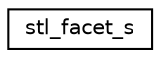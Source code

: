 digraph "Graphical Class Hierarchy"
{
 // LATEX_PDF_SIZE
  edge [fontname="Helvetica",fontsize="10",labelfontname="Helvetica",labelfontsize="10"];
  node [fontname="Helvetica",fontsize="10",shape=record];
  rankdir="LR";
  Node0 [label="stl_facet_s",height=0.2,width=0.4,color="black", fillcolor="white", style="filled",URL="$structstl__facet__s.html",tooltip=" "];
}
